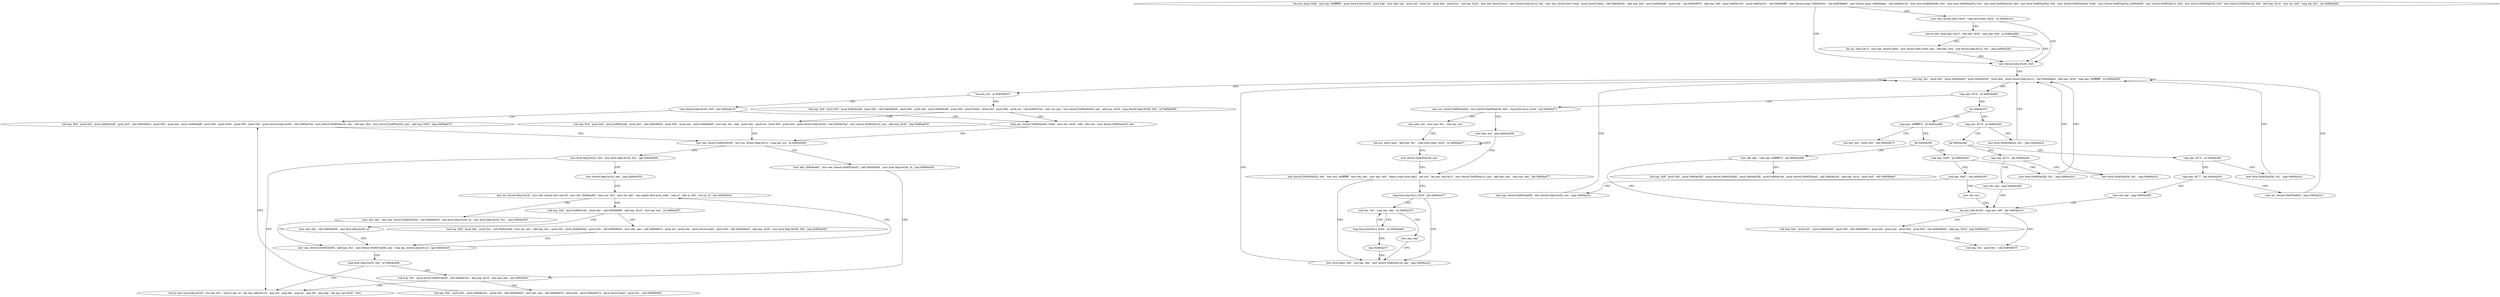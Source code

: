 digraph "func" {
"134521340" [label = "'lea ecx, [esp+0x4]', 'and esp, 0xfffffff0', 'push dword [ecx-0x4]', 'push ebp', 'mov ebp, esp', 'push edi', 'push esi', 'push ebx', 'push ecx', 'sub esp, 0x24', 'mov edi, dword [ecx]', 'mov dword [ebp-0x1c], edi', 'mov ebx, dword [ecx+0x4]', 'push dword [ebx]', 'call 0x804b53c', 'add esp, 0x8', 'push 0x804ea9f', 'push 0x6', 'call 0x8048f70', 'add esp, 0x8', 'push 0x804e7e0', 'push 0x804e25c', 'call 0x8048ff0', 'mov dword [esp], 0x804e25c', 'call 0x8048dd0', 'mov dword [esp], 0x804a6aa', 'call 0x804e120', 'mov byte [0x805ad28], 0x0', 'mov byte [0x805ad29], 0x0', 'mov byte [0x805ad2a], 0x0', 'mov byte [0x805ad2b], 0x0', 'mov dword [0x805ad20], 0x4b', 'mov dword [0x805ad24], 0x804ea9f', 'mov dword [0x805ad1c], 0x0', 'mov dword [0x805ad18], 0x0', 'mov dword [0x805ad14], 0x0', 'add esp, 0x10', 'mov esi, 0x0', 'cmp edi, 0x1', 'jle 0x804a2bb', " ]
"134521531" [label = "'mov dword [ebp-0x20], 0x0', " ]
"134521523" [label = "'mov eax, dword [ebx+0x4]', 'cmp byte [eax], 0x2d', 'je 0x804a31a', " ]
"134521538" [label = "'sub esp, 0xc', 'push 0x0', 'push 0x804e8c0', 'push 0x804e293', 'push ebx', 'push dword [ebp-0x1c]', 'call 0x804b4a4', 'add esp, 0x20', 'cmp eax, 0xffffffff', 'je 0x804a490', " ]
"134521626" [label = "'movsx edx, byte [eax+0x1]', 'sub edx, 0x30', 'cmp edx, 0x9', 'ja 0x804a2bb', " ]
"134522000" [label = "'test esi, esi', 'je 0x804a653', " ]
"134522451" [label = "'cmp dword [ebp-0x20], 0x0', 'jne 0x804a618', " ]
"134522008" [label = "'sub esp, 0x4', 'push 0x5', 'push 0x804e2a8', 'push 0x0', 'call 0x8048dc0', 'push 0x0', 'push eax', 'push 0x804ea9f', 'push 0x0', 'push 0x9c4', 'push 0x0', 'push 0x0', 'push esi', 'call 0x804d7ee', 'mov esi, eax', 'mov dword [0x805ad20], eax', 'add esp, 0x30', 'cmp dword [ebp-0x20], 0x0', 'je 0x804a659', " ]
"134521574" [label = "'cmp eax, 0x70', 'je 0x804a409', " ]
"134521865" [label = "'mov ecx, dword [0x805aeb0]', 'mov dword [0x805ad18], 0x0', 'cmp byte [ecx], 0x20', 'jne 0x804a471', " ]
"134521583" [label = "'jle 0x804a337', " ]
"134521638" [label = "'lea esi, [eax+0x1]', 'mov eax, dword [ebx]', 'mov dword [ebx+0x4], eax', 'add ebx, 0x4', 'sub dword [ebp-0x1c], 0x1', 'jmp 0x804a2bb', " ]
"134522392" [label = "'sub esp, 0x4', 'push 0x5', 'push 0x804e2a8', 'push 0x0', 'call 0x8048dc0', 'push 0x0', 'push eax', 'push 0x804ea9f', 'push 0x0', 'push 0x4b', 'push 0x0', 'push 0x0', 'push dword [ebp-0x20]', 'call 0x804d7ee', 'mov dword [0x805ad10], eax', 'add eax, 0xa', 'mov dword [0x805ad20], eax', 'add esp, 0x30', 'jmp 0x804a670', " ]
"134522457" [label = "'imul eax, dword [0x805ad20], 0xbb', 'mov ecx, 0xc8', 'cdq', 'idiv ecx', 'mov dword [0x805ad10], eax', " ]
"134522070" [label = "'sub esp, 0x4', 'push 0x5', 'push 0x804e2a8', 'push 0x0', 'call 0x8048dc0', 'push 0x0', 'push eax', 'push 0x804ea9f', 'mov eax, esi', 'cdq', 'push edx', 'push esi', 'push 0x0', 'push 0x0', 'push dword [ebp-0x20]', 'call 0x804d7ee', 'mov dword [0x805ad10], eax', 'add esp, 0x30', 'jmp 0x804a670', " ]
"134521969" [label = "'mov edx, ecx', 'jmp 0x804a438', " ]
"134521886" [label = "'mov edx, ecx', 'mov eax, 0x1', 'sub eax, ecx', " ]
"134521655" [label = "'cmp eax, 0xffffff7e', 'je 0x804a486', " ]
"134521585" [label = "'cmp eax, 0x74', 'je 0x804a3f1', " ]
"134522480" [label = "'mov eax, dword [0x8052b58]', 'mov esi, dword [ebp-0x1c]', 'cmp eax, esi', 'je 0x804a50d', " ]
"134521912" [label = "'mov dword [0x805ad24], edx', 'mov ecx, 0xffffffff', 'mov edi, edx', 'mov eax, 0x0', 'repne scasb byte [edi]', 'not ecx', 'lea eax, [ecx-0x1]', 'mov dword [0x805ad1c], eax', 'add eax, edx', 'cmp eax, edx', 'jbe 0x804a477', " ]
"134521895" [label = "'lea ecx, [edx+eax]', 'add edx, 0x1', 'cmp byte [edx], 0x20', 'je 0x804a427', " ]
"134521990" [label = "'sub esp, 0xc', 'push 0x0', 'call 0x8049e7f', " ]
"134521666" [label = "'jle 0x804a35f', " ]
"134521841" [label = "'mov byte [0x805ad2a], 0x1', 'jmp 0x804a2c2', " ]
"134521594" [label = "'jle 0x804a3ab', " ]
"134522125" [label = "'mov edx, 0x804ea82', 'mov eax, dword [0x8052bc0]', 'call 0x8049a30', 'mov byte [ebp-0x20], al', 'jmp 0x804a5c6', " ]
"134522496" [label = "'mov byte [ebp-0x25], 0x0', 'mov byte [ebp-0x20], 0x1', 'jge 0x804a5db', " ]
"134522310" [label = "'sub esp, 0xc', 'push dword [0x8052bc0]', 'call 0x804a7bc', 'add esp, 0x10', 'test eax, eax', 'jne 0x804a5f1', " ]
"134522331" [label = "'movzx eax, byte [ebp-0x20]', 'xor eax, 0x1', 'movzx eax, al', 'lea esp, [ebp-0x10]', 'pop ecx', 'pop ebx', 'pop esi', 'pop edi', 'pop ebp', 'lea esp, [ecx-0x4]', 'retn', " ]
"134522510" [label = "'mov dword [ebp-0x24], ebx', 'jmp 0x804a555', " ]
"134521975" [label = "'mov byte [eax], 0x0', 'sub eax, edx', 'mov dword [0x805ad14], eax', 'jmp 0x804a2c2', " ]
"134521948" [label = "'cmp byte [eax-0x1], 0x20', 'jne 0x804a477', " ]
"134521906" [label = "'mov dword [0x805ad18], ecx', " ]
"134521695" [label = "'mov edi, eax', 'cmp eax, 0xffffff7d', 'jne 0x804a399', " ]
"134521668" [label = "'cmp eax, 0x63', 'je 0x804a3e5', " ]
"134521771" [label = "'cmp eax, 0x73', 'jne 0x804a3bc', " ]
"134521600" [label = "'cmp eax, 0x75', 'je 0x804a3fd', " ]
"134522353" [label = "'sub esp, 0x4', 'push 0x5', 'push 0x804e2d1', 'push 0x0', 'call 0x8048dc0', 'mov ebx, eax', 'call 0x8048f10', 'push ebx', 'push 0x804e974', 'push dword [eax]', 'push 0x1', 'call 0x8048e50', " ]
"134522197" [label = "'mov esi, dword [ebp-0x24]', 'mov ebx, dword [esi+eax*4]', 'mov edi, 0x804ea82', 'mov ecx, 0x2', 'mov esi, ebx', 'rep cmpsb byte [esi], [edi]', 'seta al', 'sbb al, 0x0', 'test al, al', 'jne 0x804a524', " ]
"134521954" [label = "'sub eax, 0x1', 'cmp eax, edx', 'je 0x804a475', " ]
"134521753" [label = "'lea eax, [edi-0x30]', 'cmp eax, 0x9', 'jbe 0x804a3c4', " ]
"134521704" [label = "'sub esp, 0x8', 'push 0x0', 'push 0x804e285', 'push dword [0x8052b48]', 'push 0x804e258', 'push 0x804e1de', 'push dword [0x8052bc4]', 'call 0x804d2cb', 'add esp, 0x14', 'push 0x0', 'call 0x8048eb0', " ]
"134521829" [label = "'mov byte [0x805ad2b], 0x1', 'jmp 0x804a2c2', " ]
"134521677" [label = "'cmp eax, 0x67', 'jne 0x804a397', " ]
"134521788" [label = "'mov edi, eax', 'jmp 0x804a399', " ]
"134521776" [label = "'mov byte [0x805ad29], 0x1', 'jmp 0x804a2c2', " ]
"134521853" [label = "'mov byte [0x805ad28], 0x1', 'jmp 0x804a2c2', " ]
"134521609" [label = "'cmp eax, 0x77', 'jne 0x804a3c0', " ]
"134522148" [label = "'sub esp, 0x8', 'push 0x804e1dc', 'push ebx', 'call 0x8048df0', 'add esp, 0x10', 'test eax, eax', 'je 0x804a587', " ]
"134522226" [label = "'mov edx, ebx', 'mov eax, dword [0x8052bc0]', 'call 0x8049a30', 'and byte [ebp-0x20], al', 'mov byte [ebp-0x25], 0x1', 'jmp 0x804a543', " ]
"134521973" [label = "'mov eax, edx', " ]
"134521961" [label = "'cmp byte [eax-0x1], 0x20', 'je 0x804a462', " ]
"134521796" [label = "'sub esp, 0x4', 'push 0x5', 'push 0x804e840', 'push 0x0', 'call 0x8048dc0', 'push edi', 'push eax', 'push 0x0', 'push 0x0', 'call 0x8048e50', 'add esp, 0x20', 'jmp 0x804a3a1', " ]
"134521761" [label = "'sub esp, 0xc', 'push 0x1', 'call 0x8049e7f', " ]
"134521751" [label = "'mov edi, eax', " ]
"134521682" [label = "'mov eax, dword [0x805aeb0]', 'mov dword [ebp-0x20], eax', 'jmp 0x804a2c2', " ]
"134521792" [label = "'mov edi, eax', 'jmp 0x804a399', " ]
"134521618" [label = "'mov esi, dword [0x805aeb0]', 'jmp 0x804a2c2', " ]
"134522247" [label = "'sub esp, 0x8', 'push ebx', 'push 0x4', 'call 0x804cba9', 'mov esi, eax', 'add esp, 0xc', 'push 0x5', 'push 0x804e2b6', 'push 0x0', 'call 0x8048dc0', 'mov ebx, eax', 'call 0x8048f10', 'push esi', 'push ebx', 'push dword [eax]', 'push 0x0', 'call 0x8048e50', 'add esp, 0x20', 'mov byte [ebp-0x20], 0x0', 'jmp 0x804a543', " ]
"134522169" [label = "'mov edx, ebx', 'call 0x8049a30', 'and byte [ebp-0x20], al', " ]
"134522179" [label = "'mov eax, dword [0x8052b58]', 'add eax, 0x1', 'mov dword [0x8052b58], eax', 'cmp eax, dword [ebp-0x1c]', 'jge 0x804a5c0', " ]
"134521967" [label = "'jmp 0x804a477', " ]
"134522304" [label = "'cmp byte [ebp-0x25], 0x0', 'je 0x804a5db', " ]
"134521340" -> "134521531" [ label = "CFG" ]
"134521340" -> "134521523" [ label = "CFG" ]
"134521531" -> "134521538" [ label = "CFG" ]
"134521523" -> "134521626" [ label = "CFG" ]
"134521523" -> "134521531" [ label = "CFG" ]
"134521538" -> "134522000" [ label = "CFG" ]
"134521538" -> "134521574" [ label = "CFG" ]
"134521626" -> "134521531" [ label = "CFG" ]
"134521626" -> "134521638" [ label = "CFG" ]
"134522000" -> "134522451" [ label = "CFG" ]
"134522000" -> "134522008" [ label = "CFG" ]
"134522451" -> "134522392" [ label = "CFG" ]
"134522451" -> "134522457" [ label = "CFG" ]
"134522008" -> "134522457" [ label = "CFG" ]
"134522008" -> "134522070" [ label = "CFG" ]
"134521574" -> "134521865" [ label = "CFG" ]
"134521574" -> "134521583" [ label = "CFG" ]
"134521865" -> "134521969" [ label = "CFG" ]
"134521865" -> "134521886" [ label = "CFG" ]
"134521583" -> "134521655" [ label = "CFG" ]
"134521583" -> "134521585" [ label = "CFG" ]
"134521638" -> "134521531" [ label = "CFG" ]
"134522392" -> "134522480" [ label = "CFG" ]
"134522457" -> "134522480" [ label = "CFG" ]
"134522070" -> "134522480" [ label = "CFG" ]
"134521969" -> "134521912" [ label = "CFG" ]
"134521886" -> "134521895" [ label = "CFG" ]
"134521655" -> "134521990" [ label = "CFG" ]
"134521655" -> "134521666" [ label = "CFG" ]
"134521585" -> "134521841" [ label = "CFG" ]
"134521585" -> "134521594" [ label = "CFG" ]
"134522480" -> "134522125" [ label = "CFG" ]
"134522480" -> "134522496" [ label = "CFG" ]
"134521912" -> "134521975" [ label = "CFG" ]
"134521912" -> "134521948" [ label = "CFG" ]
"134521895" -> "134521895" [ label = "CFG" ]
"134521895" -> "134521906" [ label = "CFG" ]
"134521666" -> "134521695" [ label = "CFG" ]
"134521666" -> "134521668" [ label = "CFG" ]
"134521841" -> "134521538" [ label = "CFG" ]
"134521594" -> "134521771" [ label = "CFG" ]
"134521594" -> "134521600" [ label = "CFG" ]
"134522125" -> "134522310" [ label = "CFG" ]
"134522496" -> "134522331" [ label = "CFG" ]
"134522496" -> "134522510" [ label = "CFG" ]
"134522310" -> "134522353" [ label = "CFG" ]
"134522310" -> "134522331" [ label = "CFG" ]
"134522510" -> "134522197" [ label = "CFG" ]
"134521975" -> "134521538" [ label = "CFG" ]
"134521948" -> "134521975" [ label = "CFG" ]
"134521948" -> "134521954" [ label = "CFG" ]
"134521906" -> "134521912" [ label = "CFG" ]
"134521695" -> "134521753" [ label = "CFG" ]
"134521695" -> "134521704" [ label = "CFG" ]
"134521668" -> "134521829" [ label = "CFG" ]
"134521668" -> "134521677" [ label = "CFG" ]
"134521771" -> "134521788" [ label = "CFG" ]
"134521771" -> "134521776" [ label = "CFG" ]
"134521600" -> "134521853" [ label = "CFG" ]
"134521600" -> "134521609" [ label = "CFG" ]
"134522353" -> "134522392" [ label = "CFG" ]
"134522197" -> "134522148" [ label = "CFG" ]
"134522197" -> "134522226" [ label = "CFG" ]
"134521954" -> "134521973" [ label = "CFG" ]
"134521954" -> "134521961" [ label = "CFG" ]
"134521753" -> "134521796" [ label = "CFG" ]
"134521753" -> "134521761" [ label = "CFG" ]
"134521829" -> "134521538" [ label = "CFG" ]
"134521677" -> "134521751" [ label = "CFG" ]
"134521677" -> "134521682" [ label = "CFG" ]
"134521788" -> "134521753" [ label = "CFG" ]
"134521776" -> "134521538" [ label = "CFG" ]
"134521853" -> "134521538" [ label = "CFG" ]
"134521609" -> "134521792" [ label = "CFG" ]
"134521609" -> "134521618" [ label = "CFG" ]
"134522148" -> "134522247" [ label = "CFG" ]
"134522148" -> "134522169" [ label = "CFG" ]
"134522226" -> "134522179" [ label = "CFG" ]
"134521973" -> "134521975" [ label = "CFG" ]
"134521961" -> "134521954" [ label = "CFG" ]
"134521961" -> "134521967" [ label = "CFG" ]
"134521796" -> "134521761" [ label = "CFG" ]
"134521751" -> "134521753" [ label = "CFG" ]
"134521682" -> "134521538" [ label = "CFG" ]
"134521792" -> "134521753" [ label = "CFG" ]
"134521618" -> "134521538" [ label = "CFG" ]
"134522247" -> "134522179" [ label = "CFG" ]
"134522169" -> "134522179" [ label = "CFG" ]
"134522179" -> "134522304" [ label = "CFG" ]
"134522179" -> "134522197" [ label = "CFG" ]
"134521967" -> "134521975" [ label = "CFG" ]
"134522304" -> "134522331" [ label = "CFG" ]
"134522304" -> "134522310" [ label = "CFG" ]
}
